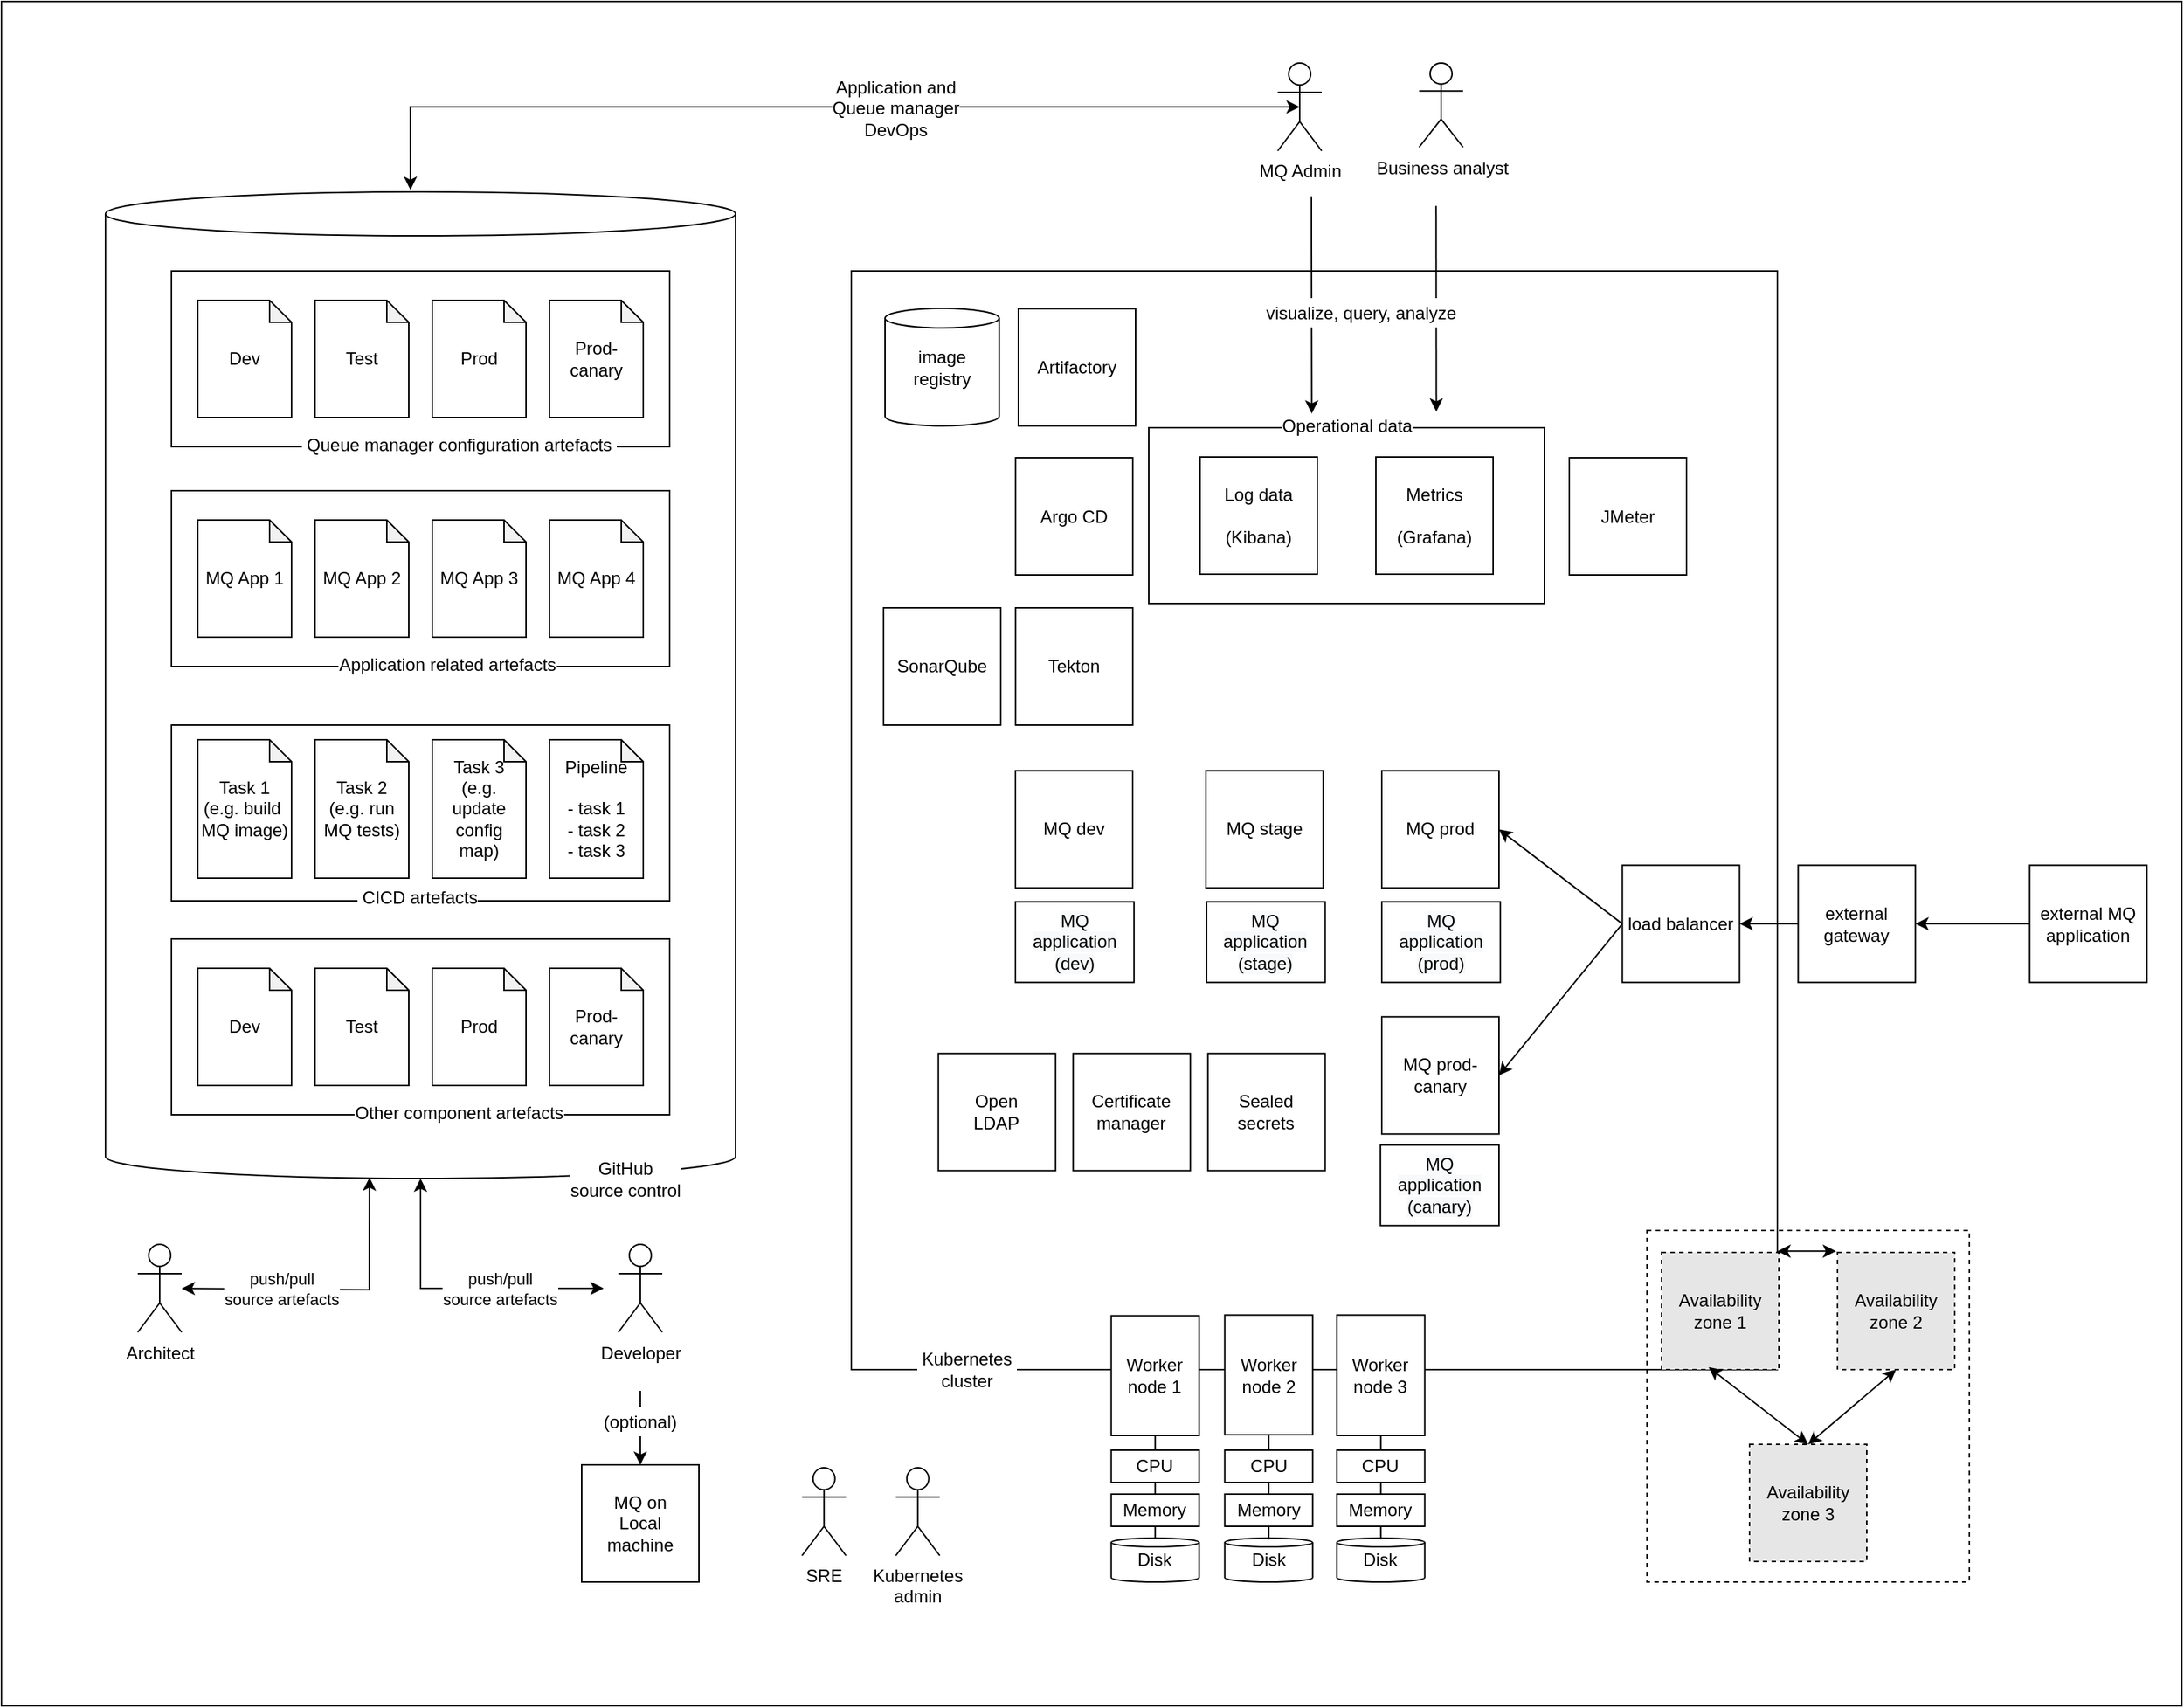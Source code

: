 <mxfile version="15.8.4" type="device"><diagram id="HTIomDBcXX4wsvWM-iuA" name="Page-1"><mxGraphModel dx="2015" dy="1923" grid="1" gridSize="10" guides="1" tooltips="1" connect="1" arrows="1" fold="1" page="1" pageScale="1" pageWidth="827" pageHeight="1169" math="0" shadow="0"><root><mxCell id="0"/><mxCell id="1" parent="0"/><mxCell id="HiGTl3E0zqz_lT2o_m8a-52" value="" style="rounded=0;whiteSpace=wrap;html=1;fontStyle=1;fillColor=none;" parent="1" vertex="1"><mxGeometry x="-310" y="-540" width="1488" height="1163.5" as="geometry"/></mxCell><mxCell id="HiGTl3E0zqz_lT2o_m8a-51" value="" style="rounded=0;whiteSpace=wrap;html=1;labelBackgroundColor=#FFFFFF;fontFamily=Helvetica;fontColor=#000000;align=center;fillColor=none;" parent="1" vertex="1"><mxGeometry x="270" y="-356" width="632" height="750" as="geometry"/></mxCell><mxCell id="HiGTl3E0zqz_lT2o_m8a-53" value="Availability zone 1" style="whiteSpace=wrap;html=1;aspect=fixed;dashed=1;fillColor=#E6E6E6;" parent="1" vertex="1"><mxGeometry x="823" y="314" width="80" height="80" as="geometry"/></mxCell><mxCell id="HiGTl3E0zqz_lT2o_m8a-55" value="" style="shape=cylinder2;whiteSpace=wrap;html=1;boundedLbl=1;backgroundOutline=1;size=15;" parent="1" vertex="1"><mxGeometry x="-239" y="-410" width="430" height="673.5" as="geometry"/></mxCell><mxCell id="HiGTl3E0zqz_lT2o_m8a-56" value="" style="rounded=0;whiteSpace=wrap;html=1;labelBackgroundColor=#FFFFFF;strokeColor=#000000;fillColor=#ffffff;fontStyle=1" parent="1" vertex="1"><mxGeometry x="-194" y="-46" width="340" height="120" as="geometry"/></mxCell><mxCell id="HiGTl3E0zqz_lT2o_m8a-57" value="" style="rounded=0;whiteSpace=wrap;html=1;labelBackgroundColor=#FFFFFF;strokeColor=#000000;fillColor=#ffffff;fontStyle=1" parent="1" vertex="1"><mxGeometry x="-194" y="-206" width="340" height="120" as="geometry"/></mxCell><mxCell id="HiGTl3E0zqz_lT2o_m8a-58" value="" style="rounded=0;whiteSpace=wrap;html=1;labelBackgroundColor=#FFFFFF;strokeColor=#000000;fillColor=#ffffff;fontStyle=1" parent="1" vertex="1"><mxGeometry x="-194" y="-356" width="340" height="120" as="geometry"/></mxCell><mxCell id="HiGTl3E0zqz_lT2o_m8a-59" value="" style="group;fontStyle=1" parent="1" vertex="1" connectable="0"><mxGeometry x="473" y="-260" width="270" height="131" as="geometry"/></mxCell><mxCell id="HiGTl3E0zqz_lT2o_m8a-60" value="" style="rounded=0;whiteSpace=wrap;html=1;" parent="HiGTl3E0zqz_lT2o_m8a-59" vertex="1"><mxGeometry y="11" width="270" height="120" as="geometry"/></mxCell><mxCell id="HiGTl3E0zqz_lT2o_m8a-61" value="Operational data" style="text;html=1;align=center;verticalAlign=middle;whiteSpace=wrap;rounded=0;labelBackgroundColor=#ffffff;" parent="HiGTl3E0zqz_lT2o_m8a-59" vertex="1"><mxGeometry x="12.5" width="245" height="20" as="geometry"/></mxCell><mxCell id="HiGTl3E0zqz_lT2o_m8a-62" value="Log data&lt;br&gt;&lt;br&gt;(Kibana)" style="whiteSpace=wrap;html=1;aspect=fixed;" parent="HiGTl3E0zqz_lT2o_m8a-59" vertex="1"><mxGeometry x="35" y="31" width="80" height="80" as="geometry"/></mxCell><mxCell id="HiGTl3E0zqz_lT2o_m8a-63" value="Metrics&lt;br&gt;&lt;br&gt;(Grafana)" style="whiteSpace=wrap;html=1;aspect=fixed;" parent="HiGTl3E0zqz_lT2o_m8a-59" vertex="1"><mxGeometry x="155" y="31" width="80" height="80" as="geometry"/></mxCell><mxCell id="HiGTl3E0zqz_lT2o_m8a-64" value="" style="group" parent="1" vertex="1" connectable="0"><mxGeometry x="-176" y="-186" width="304" height="110" as="geometry"/></mxCell><mxCell id="HiGTl3E0zqz_lT2o_m8a-65" value="MQ App 1" style="shape=note;whiteSpace=wrap;html=1;backgroundOutline=1;darkOpacity=0.05;size=15;" parent="HiGTl3E0zqz_lT2o_m8a-64" vertex="1"><mxGeometry width="64" height="80" as="geometry"/></mxCell><mxCell id="HiGTl3E0zqz_lT2o_m8a-66" value="Application related artefacts" style="text;html=1;strokeColor=none;fillColor=none;align=center;verticalAlign=middle;whiteSpace=wrap;rounded=0;labelBackgroundColor=#ffffff;" parent="HiGTl3E0zqz_lT2o_m8a-64" vertex="1"><mxGeometry x="91" y="89" width="159" height="20" as="geometry"/></mxCell><mxCell id="HiGTl3E0zqz_lT2o_m8a-67" value="MQ App 2" style="shape=note;whiteSpace=wrap;html=1;backgroundOutline=1;darkOpacity=0.05;size=15;" parent="HiGTl3E0zqz_lT2o_m8a-64" vertex="1"><mxGeometry x="80" width="64" height="80" as="geometry"/></mxCell><mxCell id="HiGTl3E0zqz_lT2o_m8a-68" value="MQ App 3" style="shape=note;whiteSpace=wrap;html=1;backgroundOutline=1;darkOpacity=0.05;size=15;" parent="HiGTl3E0zqz_lT2o_m8a-64" vertex="1"><mxGeometry x="160" width="64" height="80" as="geometry"/></mxCell><mxCell id="HiGTl3E0zqz_lT2o_m8a-69" value="MQ App 4" style="shape=note;whiteSpace=wrap;html=1;backgroundOutline=1;darkOpacity=0.05;size=15;" parent="HiGTl3E0zqz_lT2o_m8a-64" vertex="1"><mxGeometry x="240" width="64" height="80" as="geometry"/></mxCell><mxCell id="HiGTl3E0zqz_lT2o_m8a-70" value="" style="group" parent="1" vertex="1" connectable="0"><mxGeometry x="-176" y="-336" width="304" height="110" as="geometry"/></mxCell><mxCell id="HiGTl3E0zqz_lT2o_m8a-71" value="Dev" style="shape=note;whiteSpace=wrap;html=1;backgroundOutline=1;darkOpacity=0.05;size=15;" parent="HiGTl3E0zqz_lT2o_m8a-70" vertex="1"><mxGeometry width="64" height="80" as="geometry"/></mxCell><mxCell id="HiGTl3E0zqz_lT2o_m8a-72" value="Test" style="shape=note;whiteSpace=wrap;html=1;backgroundOutline=1;darkOpacity=0.05;size=15;" parent="HiGTl3E0zqz_lT2o_m8a-70" vertex="1"><mxGeometry x="80" width="64" height="80" as="geometry"/></mxCell><mxCell id="HiGTl3E0zqz_lT2o_m8a-73" value="Prod" style="shape=note;whiteSpace=wrap;html=1;backgroundOutline=1;darkOpacity=0.05;size=15;" parent="HiGTl3E0zqz_lT2o_m8a-70" vertex="1"><mxGeometry x="160" width="64" height="80" as="geometry"/></mxCell><mxCell id="HiGTl3E0zqz_lT2o_m8a-74" value="Prod-canary" style="shape=note;whiteSpace=wrap;html=1;backgroundOutline=1;darkOpacity=0.05;size=15;" parent="HiGTl3E0zqz_lT2o_m8a-70" vertex="1"><mxGeometry x="240" width="64" height="80" as="geometry"/></mxCell><mxCell id="HiGTl3E0zqz_lT2o_m8a-75" value="&amp;nbsp;Queue manager configuration artefacts&amp;nbsp;" style="text;html=1;strokeColor=none;fillColor=none;align=center;verticalAlign=middle;whiteSpace=wrap;rounded=0;labelBackgroundColor=#ffffff;" parent="HiGTl3E0zqz_lT2o_m8a-70" vertex="1"><mxGeometry x="67" y="89" width="223" height="20" as="geometry"/></mxCell><mxCell id="HiGTl3E0zqz_lT2o_m8a-76" value="MQ dev" style="whiteSpace=wrap;html=1;aspect=fixed;" parent="1" vertex="1"><mxGeometry x="382" y="-14.83" width="80" height="80" as="geometry"/></mxCell><mxCell id="HiGTl3E0zqz_lT2o_m8a-77" value="MQ stage" style="whiteSpace=wrap;html=1;aspect=fixed;" parent="1" vertex="1"><mxGeometry x="512" y="-14.83" width="80" height="80" as="geometry"/></mxCell><mxCell id="HiGTl3E0zqz_lT2o_m8a-78" value="MQ prod" style="whiteSpace=wrap;html=1;aspect=fixed;" parent="1" vertex="1"><mxGeometry x="632" y="-14.83" width="80" height="80" as="geometry"/></mxCell><mxCell id="HiGTl3E0zqz_lT2o_m8a-79" value="MQ prod-canary" style="whiteSpace=wrap;html=1;aspect=fixed;" parent="1" vertex="1"><mxGeometry x="632" y="153.17" width="80" height="80" as="geometry"/></mxCell><mxCell id="HiGTl3E0zqz_lT2o_m8a-80" value="" style="endArrow=classic;html=1;entryX=1;entryY=0.5;entryDx=0;entryDy=0;exitX=0;exitY=0.5;exitDx=0;exitDy=0;rounded=0;" parent="1" source="HiGTl3E0zqz_lT2o_m8a-81" target="HiGTl3E0zqz_lT2o_m8a-78" edge="1"><mxGeometry width="50" height="50" relative="1" as="geometry"><mxPoint x="914" y="88.17" as="sourcePoint"/><mxPoint x="332" y="-21.83" as="targetPoint"/><Array as="points"/></mxGeometry></mxCell><mxCell id="HiGTl3E0zqz_lT2o_m8a-81" value="load balancer" style="whiteSpace=wrap;html=1;aspect=fixed;" parent="1" vertex="1"><mxGeometry x="796.18" y="49.67" width="80" height="80" as="geometry"/></mxCell><mxCell id="HiGTl3E0zqz_lT2o_m8a-82" value="" style="endArrow=classic;html=1;entryX=1;entryY=0.5;entryDx=0;entryDy=0;exitX=0;exitY=0.5;exitDx=0;exitDy=0;rounded=0;" parent="1" source="HiGTl3E0zqz_lT2o_m8a-81" target="HiGTl3E0zqz_lT2o_m8a-79" edge="1"><mxGeometry width="50" height="50" relative="1" as="geometry"><mxPoint x="872" y="148.17" as="sourcePoint"/><mxPoint x="732" y="98.17" as="targetPoint"/><Array as="points"/></mxGeometry></mxCell><mxCell id="HiGTl3E0zqz_lT2o_m8a-83" value="" style="endArrow=classic;html=1;entryX=1;entryY=0.5;entryDx=0;entryDy=0;exitX=0;exitY=0.5;exitDx=0;exitDy=0;" parent="1" source="HiGTl3E0zqz_lT2o_m8a-84" target="HiGTl3E0zqz_lT2o_m8a-81" edge="1"><mxGeometry width="50" height="50" relative="1" as="geometry"><mxPoint x="1042" y="138.17" as="sourcePoint"/><mxPoint x="502" y="-121.83" as="targetPoint"/></mxGeometry></mxCell><mxCell id="HiGTl3E0zqz_lT2o_m8a-84" value="external gateway" style="whiteSpace=wrap;html=1;aspect=fixed;" parent="1" vertex="1"><mxGeometry x="916.18" y="49.67" width="80" height="80" as="geometry"/></mxCell><mxCell id="HiGTl3E0zqz_lT2o_m8a-85" value="" style="endArrow=classic;html=1;entryX=1;entryY=0.5;entryDx=0;entryDy=0;exitX=0;exitY=0.5;exitDx=0;exitDy=0;" parent="1" source="HiGTl3E0zqz_lT2o_m8a-131" target="HiGTl3E0zqz_lT2o_m8a-84" edge="1"><mxGeometry width="50" height="50" relative="1" as="geometry"><mxPoint x="1072" y="138.17" as="sourcePoint"/><mxPoint x="882" y="148.17" as="targetPoint"/><Array as="points"/></mxGeometry></mxCell><mxCell id="HiGTl3E0zqz_lT2o_m8a-86" value="Developer" style="shape=umlActor;verticalLabelPosition=bottom;verticalAlign=top;html=1;outlineConnect=0;" parent="1" vertex="1"><mxGeometry x="111" y="308.5" width="30" height="60" as="geometry"/></mxCell><mxCell id="HiGTl3E0zqz_lT2o_m8a-88" value="" style="endArrow=classic;startArrow=classic;html=1;rounded=0;" parent="1" target="HiGTl3E0zqz_lT2o_m8a-55" edge="1"><mxGeometry width="50" height="50" relative="1" as="geometry"><mxPoint x="101" y="338.5" as="sourcePoint"/><mxPoint x="211" y="238.5" as="targetPoint"/><Array as="points"><mxPoint x="-24" y="338.5"/></Array></mxGeometry></mxCell><mxCell id="HiGTl3E0zqz_lT2o_m8a-89" value="push/pull &lt;br&gt;source artefacts" style="edgeLabel;html=1;align=center;verticalAlign=middle;resizable=0;points=[];" parent="HiGTl3E0zqz_lT2o_m8a-88" vertex="1" connectable="0"><mxGeometry x="-0.417" y="1" relative="1" as="geometry"><mxPoint x="-12.5" y="-1" as="offset"/></mxGeometry></mxCell><mxCell id="HiGTl3E0zqz_lT2o_m8a-93" value="MQ Admin" style="shape=umlActor;verticalLabelPosition=bottom;verticalAlign=top;html=1;outlineConnect=0;" parent="1" vertex="1"><mxGeometry x="561" y="-498" width="30" height="60" as="geometry"/></mxCell><mxCell id="HiGTl3E0zqz_lT2o_m8a-95" value="Kubernetes cluster" style="text;html=1;strokeColor=none;fillColor=none;align=center;verticalAlign=middle;whiteSpace=wrap;rounded=0;labelBackgroundColor=#FFFFFF;" parent="1" vertex="1"><mxGeometry x="314" y="384" width="70" height="20" as="geometry"/></mxCell><mxCell id="HiGTl3E0zqz_lT2o_m8a-96" style="edgeStyle=none;rounded=0;orthogonalLoop=1;jettySize=auto;html=1;exitX=0.5;exitY=0;exitDx=0;exitDy=0;dashed=1;" parent="1" edge="1"><mxGeometry relative="1" as="geometry"><mxPoint x="633" y="-277" as="sourcePoint"/><mxPoint x="633" y="-277" as="targetPoint"/></mxGeometry></mxCell><mxCell id="HiGTl3E0zqz_lT2o_m8a-97" style="edgeStyle=none;rounded=0;orthogonalLoop=1;jettySize=auto;html=1;exitX=1;exitY=0.5;exitDx=0;exitDy=0;dashed=1;" parent="1" source="HiGTl3E0zqz_lT2o_m8a-95" target="HiGTl3E0zqz_lT2o_m8a-95" edge="1"><mxGeometry relative="1" as="geometry"/></mxCell><mxCell id="HiGTl3E0zqz_lT2o_m8a-98" value="" style="group" parent="1" vertex="1" connectable="0"><mxGeometry x="-176" y="112.5" width="304" height="130" as="geometry"/></mxCell><mxCell id="HiGTl3E0zqz_lT2o_m8a-99" value="Task 1&lt;br&gt;(e.g. build&amp;nbsp; MQ image)" style="shape=note;whiteSpace=wrap;html=1;backgroundOutline=1;darkOpacity=0.05;size=15;" parent="HiGTl3E0zqz_lT2o_m8a-98" vertex="1"><mxGeometry y="-148.5" width="64" height="94.545" as="geometry"/></mxCell><mxCell id="HiGTl3E0zqz_lT2o_m8a-100" value="&amp;nbsp;CICD artefacts" style="text;html=1;strokeColor=none;fillColor=none;align=center;verticalAlign=middle;whiteSpace=wrap;rounded=0;labelBackgroundColor=#ffffff;" parent="HiGTl3E0zqz_lT2o_m8a-98" vertex="1"><mxGeometry x="90" y="-52.136" width="120" height="23.636" as="geometry"/></mxCell><mxCell id="HiGTl3E0zqz_lT2o_m8a-101" value="Task 2&lt;br&gt;(e.g. run MQ tests)" style="shape=note;whiteSpace=wrap;html=1;backgroundOutline=1;darkOpacity=0.05;size=15;" parent="HiGTl3E0zqz_lT2o_m8a-98" vertex="1"><mxGeometry x="80" y="-148.5" width="64" height="94.545" as="geometry"/></mxCell><mxCell id="HiGTl3E0zqz_lT2o_m8a-102" value="Task 3&lt;br&gt;(e.g. update config map)" style="shape=note;whiteSpace=wrap;html=1;backgroundOutline=1;darkOpacity=0.05;size=15;" parent="HiGTl3E0zqz_lT2o_m8a-98" vertex="1"><mxGeometry x="160" y="-148.5" width="64" height="94.545" as="geometry"/></mxCell><mxCell id="HiGTl3E0zqz_lT2o_m8a-103" value="Pipeline&lt;br&gt;&lt;br&gt;- task 1&lt;br&gt;- task 2&lt;br&gt;- task 3" style="shape=note;whiteSpace=wrap;html=1;backgroundOutline=1;darkOpacity=0.05;size=15;" parent="HiGTl3E0zqz_lT2o_m8a-98" vertex="1"><mxGeometry x="240" y="-148.5" width="64" height="94.545" as="geometry"/></mxCell><mxCell id="HiGTl3E0zqz_lT2o_m8a-109" value="Business analyst" style="shape=umlActor;verticalLabelPosition=bottom;verticalAlign=top;html=1;outlineConnect=0;" parent="1" vertex="1"><mxGeometry x="657.5" y="-498" width="30" height="57.5" as="geometry"/></mxCell><mxCell id="HiGTl3E0zqz_lT2o_m8a-110" value="Architect" style="shape=umlActor;verticalLabelPosition=bottom;verticalAlign=top;html=1;outlineConnect=0;" parent="1" vertex="1"><mxGeometry x="-217" y="308.5" width="30" height="60" as="geometry"/></mxCell><mxCell id="HiGTl3E0zqz_lT2o_m8a-111" value="" style="endArrow=classic;html=1;fontSize=22;entryX=0.403;entryY=0.068;entryDx=0;entryDy=0;rounded=0;entryPerimeter=0;" parent="1" target="HiGTl3E0zqz_lT2o_m8a-61" edge="1"><mxGeometry width="50" height="50" relative="1" as="geometry"><mxPoint x="584" y="-407" as="sourcePoint"/><mxPoint x="633" y="-327" as="targetPoint"/><Array as="points"><mxPoint x="584" y="-376"/></Array></mxGeometry></mxCell><mxCell id="HiGTl3E0zqz_lT2o_m8a-112" value="" style="endArrow=classic;html=1;fontSize=22;entryX=0.75;entryY=0;entryDx=0;entryDy=0;rounded=0;exitX=0.658;exitY=0.12;exitDx=0;exitDy=0;exitPerimeter=0;" parent="1" source="HiGTl3E0zqz_lT2o_m8a-52" target="HiGTl3E0zqz_lT2o_m8a-61" edge="1"><mxGeometry width="50" height="50" relative="1" as="geometry"><mxPoint x="673" y="-416" as="sourcePoint"/><mxPoint x="712.99" y="-225.37" as="targetPoint"/><Array as="points"/></mxGeometry></mxCell><mxCell id="HiGTl3E0zqz_lT2o_m8a-113" value="visualize, query, analyze" style="text;html=1;strokeColor=none;align=center;verticalAlign=middle;whiteSpace=wrap;rounded=0;labelBackgroundColor=#ffffff;fontSize=12;fillColor=#ffffff;" parent="1" vertex="1"><mxGeometry x="537.5" y="-337.5" width="160" height="20" as="geometry"/></mxCell><mxCell id="HiGTl3E0zqz_lT2o_m8a-114" value="" style="endArrow=classic;startArrow=classic;html=1;rounded=0;exitX=0.419;exitY=0.999;exitDx=0;exitDy=0;exitPerimeter=0;" parent="1" source="HiGTl3E0zqz_lT2o_m8a-55" target="HiGTl3E0zqz_lT2o_m8a-110" edge="1"><mxGeometry width="50" height="50" relative="1" as="geometry"><mxPoint x="-59" y="268.5" as="sourcePoint"/><mxPoint x="-13.57" y="276.075" as="targetPoint"/><Array as="points"><mxPoint x="-59" y="339.5"/></Array></mxGeometry></mxCell><mxCell id="HiGTl3E0zqz_lT2o_m8a-115" value="push/pull &lt;br&gt;source artefacts" style="edgeLabel;html=1;align=center;verticalAlign=middle;resizable=0;points=[];" parent="HiGTl3E0zqz_lT2o_m8a-114" vertex="1" connectable="0"><mxGeometry x="-0.417" y="1" relative="1" as="geometry"><mxPoint x="-61.04" y="16.85" as="offset"/></mxGeometry></mxCell><mxCell id="HiGTl3E0zqz_lT2o_m8a-116" value="Application and &lt;br&gt;Queue manager &lt;br&gt;DevOps" style="endArrow=classic;startArrow=classic;html=1;fontSize=12;exitX=0.484;exitY=-0.002;exitDx=0;exitDy=0;exitPerimeter=0;rounded=0;entryX=0.5;entryY=0.5;entryDx=0;entryDy=0;entryPerimeter=0;" parent="1" source="HiGTl3E0zqz_lT2o_m8a-55" target="HiGTl3E0zqz_lT2o_m8a-93" edge="1"><mxGeometry x="0.169" width="50" height="50" relative="1" as="geometry"><mxPoint x="343" y="-231" as="sourcePoint"/><mxPoint x="543" y="-416" as="targetPoint"/><Array as="points"><mxPoint x="-31" y="-468"/></Array><mxPoint y="1" as="offset"/></mxGeometry></mxCell><mxCell id="HiGTl3E0zqz_lT2o_m8a-117" value="GitHub&lt;br&gt;source control" style="text;html=1;strokeColor=none;fillColor=none;align=center;verticalAlign=middle;whiteSpace=wrap;rounded=0;labelBackgroundColor=#ffffff;fontSize=12;" parent="1" vertex="1"><mxGeometry x="51" y="253.5" width="130" height="20" as="geometry"/></mxCell><mxCell id="HiGTl3E0zqz_lT2o_m8a-118" value="MQ on&lt;br&gt;Local&lt;br&gt;machine" style="whiteSpace=wrap;html=1;aspect=fixed;" parent="1" vertex="1"><mxGeometry x="86" y="459" width="80" height="80" as="geometry"/></mxCell><mxCell id="HiGTl3E0zqz_lT2o_m8a-119" value="" style="endArrow=classic;html=1;fontSize=12;entryX=0.5;entryY=0;entryDx=0;entryDy=0;" parent="1" source="HiGTl3E0zqz_lT2o_m8a-160" target="HiGTl3E0zqz_lT2o_m8a-118" edge="1"><mxGeometry width="50" height="50" relative="1" as="geometry"><mxPoint x="126" y="408.5" as="sourcePoint"/><mxPoint x="491" y="508.5" as="targetPoint"/></mxGeometry></mxCell><mxCell id="HiGTl3E0zqz_lT2o_m8a-120" value="Availability zone 3" style="whiteSpace=wrap;html=1;aspect=fixed;fillColor=#E6E6E6;dashed=1;" parent="1" vertex="1"><mxGeometry x="883" y="445" width="80" height="80" as="geometry"/></mxCell><mxCell id="HiGTl3E0zqz_lT2o_m8a-121" value="Availability zone 2" style="whiteSpace=wrap;html=1;aspect=fixed;fillColor=#E6E6E6;dashed=1;" parent="1" vertex="1"><mxGeometry x="943" y="314" width="80" height="80" as="geometry"/></mxCell><mxCell id="HiGTl3E0zqz_lT2o_m8a-122" value="" style="endArrow=classic;startArrow=classic;html=1;entryX=0.5;entryY=0;entryDx=0;entryDy=0;exitX=0.401;exitY=0.979;exitDx=0;exitDy=0;exitPerimeter=0;" parent="1" source="HiGTl3E0zqz_lT2o_m8a-53" target="HiGTl3E0zqz_lT2o_m8a-120" edge="1"><mxGeometry width="50" height="50" relative="1" as="geometry"><mxPoint x="803" y="439" as="sourcePoint"/><mxPoint x="853" y="389" as="targetPoint"/></mxGeometry></mxCell><mxCell id="HiGTl3E0zqz_lT2o_m8a-123" value="" style="endArrow=classic;startArrow=classic;html=1;entryX=0.5;entryY=0;entryDx=0;entryDy=0;exitX=0.5;exitY=1;exitDx=0;exitDy=0;" parent="1" source="HiGTl3E0zqz_lT2o_m8a-121" target="HiGTl3E0zqz_lT2o_m8a-120" edge="1"><mxGeometry width="50" height="50" relative="1" as="geometry"><mxPoint x="869.424" y="404" as="sourcePoint"/><mxPoint x="913" y="455" as="targetPoint"/></mxGeometry></mxCell><mxCell id="HiGTl3E0zqz_lT2o_m8a-124" value="" style="endArrow=classic;startArrow=classic;html=1;entryX=1;entryY=0.5;entryDx=0;entryDy=0;exitX=0;exitY=0.5;exitDx=0;exitDy=0;" parent="1" edge="1"><mxGeometry width="50" height="50" relative="1" as="geometry"><mxPoint x="942" y="313.17" as="sourcePoint"/><mxPoint x="902" y="313.17" as="targetPoint"/></mxGeometry></mxCell><mxCell id="HiGTl3E0zqz_lT2o_m8a-125" value="" style="rounded=0;whiteSpace=wrap;html=1;labelBackgroundColor=none;fillColor=none;dashed=1;" parent="1" vertex="1"><mxGeometry x="813" y="299" width="220" height="240" as="geometry"/></mxCell><mxCell id="HiGTl3E0zqz_lT2o_m8a-127" value="Argo CD" style="whiteSpace=wrap;html=1;aspect=fixed;" parent="1" vertex="1"><mxGeometry x="382.1" y="-228.5" width="80" height="80" as="geometry"/></mxCell><mxCell id="HiGTl3E0zqz_lT2o_m8a-130" value="Tekton" style="whiteSpace=wrap;html=1;aspect=fixed;" parent="1" vertex="1"><mxGeometry x="382.1" y="-126" width="80" height="80" as="geometry"/></mxCell><mxCell id="HiGTl3E0zqz_lT2o_m8a-131" value="external MQ application" style="whiteSpace=wrap;html=1;aspect=fixed;" parent="1" vertex="1"><mxGeometry x="1074.18" y="49.67" width="80" height="80" as="geometry"/></mxCell><mxCell id="HiGTl3E0zqz_lT2o_m8a-132" value="&lt;span style=&quot;font-family: helvetica; background-color: rgb(248, 249, 250);&quot;&gt;MQ application&lt;/span&gt;&lt;br style=&quot;font-family: helvetica; background-color: rgb(248, 249, 250);&quot;&gt;&lt;span style=&quot;font-family: helvetica; background-color: rgb(248, 249, 250);&quot;&gt;(dev)&lt;/span&gt;" style="rounded=0;whiteSpace=wrap;html=1;labelBackgroundColor=#ffffff;fillColor=#ffffff;fontFamily=Verdana;fontColor=#000000;align=center;" parent="1" vertex="1"><mxGeometry x="382" y="74.67" width="80.9" height="55" as="geometry"/></mxCell><mxCell id="HiGTl3E0zqz_lT2o_m8a-133" value="&lt;span style=&quot;font-family: &amp;#34;helvetica&amp;#34; ; background-color: rgb(248 , 249 , 250)&quot;&gt;MQ application&lt;/span&gt;&lt;br style=&quot;font-family: &amp;#34;helvetica&amp;#34; ; background-color: rgb(248 , 249 , 250)&quot;&gt;&lt;span style=&quot;font-family: &amp;#34;helvetica&amp;#34; ; background-color: rgb(248 , 249 , 250)&quot;&gt;(stage)&lt;/span&gt;" style="rounded=0;whiteSpace=wrap;html=1;labelBackgroundColor=#ffffff;fillColor=#ffffff;fontFamily=Verdana;fontColor=#000000;align=center;" parent="1" vertex="1"><mxGeometry x="512.45" y="74.67" width="80.9" height="55" as="geometry"/></mxCell><mxCell id="HiGTl3E0zqz_lT2o_m8a-134" value="&lt;span style=&quot;font-family: &amp;#34;helvetica&amp;#34; ; background-color: rgb(248 , 249 , 250)&quot;&gt;MQ application&lt;/span&gt;&lt;br style=&quot;font-family: &amp;#34;helvetica&amp;#34; ; background-color: rgb(248 , 249 , 250)&quot;&gt;&lt;span style=&quot;font-family: &amp;#34;helvetica&amp;#34; ; background-color: rgb(248 , 249 , 250)&quot;&gt;(prod)&lt;/span&gt;" style="rounded=0;whiteSpace=wrap;html=1;labelBackgroundColor=#ffffff;fillColor=#ffffff;fontFamily=Verdana;fontColor=#000000;align=center;" parent="1" vertex="1"><mxGeometry x="632" y="74.67" width="80.9" height="55" as="geometry"/></mxCell><mxCell id="HiGTl3E0zqz_lT2o_m8a-154" value="&lt;span style=&quot;font-family: &amp;#34;helvetica&amp;#34; ; background-color: rgb(248 , 249 , 250)&quot;&gt;MQ application&lt;/span&gt;&lt;br style=&quot;font-family: &amp;#34;helvetica&amp;#34; ; background-color: rgb(248 , 249 , 250)&quot;&gt;&lt;span style=&quot;font-family: &amp;#34;helvetica&amp;#34; ; background-color: rgb(248 , 249 , 250)&quot;&gt;(canary)&lt;/span&gt;" style="rounded=0;whiteSpace=wrap;html=1;labelBackgroundColor=#ffffff;fillColor=#ffffff;fontFamily=Verdana;fontColor=#000000;align=center;" parent="1" vertex="1"><mxGeometry x="631.1" y="240.67" width="80.9" height="55" as="geometry"/></mxCell><mxCell id="HiGTl3E0zqz_lT2o_m8a-156" value="image&lt;br&gt;registry" style="shape=cylinder2;whiteSpace=wrap;html=1;boundedLbl=1;backgroundOutline=1;size=6.676;labelBackgroundColor=#FFFFFF;fillColor=#ffffff;fontFamily=Helvetica;fontColor=#000000;align=center;" parent="1" vertex="1"><mxGeometry x="293" y="-330.5" width="77.9" height="80.25" as="geometry"/></mxCell><mxCell id="HiGTl3E0zqz_lT2o_m8a-159" value="Artifactory" style="whiteSpace=wrap;html=1;aspect=fixed;" parent="1" vertex="1"><mxGeometry x="384.0" y="-330.25" width="80" height="80" as="geometry"/></mxCell><mxCell id="HiGTl3E0zqz_lT2o_m8a-160" value="(optional)" style="text;html=1;strokeColor=none;fillColor=none;align=center;verticalAlign=middle;whiteSpace=wrap;rounded=0;labelBackgroundColor=#ffffff;fontSize=12;" parent="1" vertex="1"><mxGeometry x="106" y="419.5" width="40" height="20" as="geometry"/></mxCell><mxCell id="HiGTl3E0zqz_lT2o_m8a-161" value="" style="endArrow=none;html=1;fontSize=12;entryX=0.5;entryY=0;entryDx=0;entryDy=0;endFill=0;" parent="1" target="HiGTl3E0zqz_lT2o_m8a-160" edge="1"><mxGeometry width="50" height="50" relative="1" as="geometry"><mxPoint x="126" y="408.5" as="sourcePoint"/><mxPoint x="126" y="478.5" as="targetPoint"/></mxGeometry></mxCell><mxCell id="_wYUE7RhoxJYYBNYXi9N-1" value="SonarQube" style="whiteSpace=wrap;html=1;aspect=fixed;" parent="1" vertex="1"><mxGeometry x="291.95" y="-126" width="80" height="80" as="geometry"/></mxCell><mxCell id="_wYUE7RhoxJYYBNYXi9N-3" value="Certificate manager" style="whiteSpace=wrap;html=1;aspect=fixed;" parent="1" vertex="1"><mxGeometry x="421.35" y="178.17" width="80" height="80" as="geometry"/></mxCell><mxCell id="_wYUE7RhoxJYYBNYXi9N-4" value="Sealed secrets" style="whiteSpace=wrap;html=1;aspect=fixed;" parent="1" vertex="1"><mxGeometry x="513.35" y="178.17" width="80" height="80" as="geometry"/></mxCell><mxCell id="_wYUE7RhoxJYYBNYXi9N-5" value="Open &lt;br&gt;LDAP" style="whiteSpace=wrap;html=1;aspect=fixed;" parent="1" vertex="1"><mxGeometry x="329.35" y="178.17" width="80" height="80" as="geometry"/></mxCell><mxCell id="byRvU-h78QcaglRmWcB6-1" value="Kubernetes&lt;br&gt;admin" style="shape=umlActor;verticalLabelPosition=bottom;verticalAlign=top;html=1;outlineConnect=0;" parent="1" vertex="1"><mxGeometry x="300.35" y="461" width="30" height="60" as="geometry"/></mxCell><mxCell id="byRvU-h78QcaglRmWcB6-3" value="SRE" style="shape=umlActor;verticalLabelPosition=bottom;verticalAlign=top;html=1;outlineConnect=0;" parent="1" vertex="1"><mxGeometry x="236.35" y="461" width="30" height="60" as="geometry"/></mxCell><mxCell id="byRvU-h78QcaglRmWcB6-6" value="" style="rounded=0;whiteSpace=wrap;html=1;labelBackgroundColor=#FFFFFF;strokeColor=#000000;fillColor=#ffffff;fontStyle=1" parent="1" vertex="1"><mxGeometry x="-194" y="100" width="340" height="120" as="geometry"/></mxCell><mxCell id="byRvU-h78QcaglRmWcB6-7" value="" style="group" parent="1" vertex="1" connectable="0"><mxGeometry x="-176" y="120" width="304" height="110" as="geometry"/></mxCell><mxCell id="byRvU-h78QcaglRmWcB6-8" value="Dev" style="shape=note;whiteSpace=wrap;html=1;backgroundOutline=1;darkOpacity=0.05;size=15;" parent="byRvU-h78QcaglRmWcB6-7" vertex="1"><mxGeometry width="64" height="80" as="geometry"/></mxCell><mxCell id="byRvU-h78QcaglRmWcB6-9" value="Test" style="shape=note;whiteSpace=wrap;html=1;backgroundOutline=1;darkOpacity=0.05;size=15;" parent="byRvU-h78QcaglRmWcB6-7" vertex="1"><mxGeometry x="80" width="64" height="80" as="geometry"/></mxCell><mxCell id="byRvU-h78QcaglRmWcB6-10" value="Prod" style="shape=note;whiteSpace=wrap;html=1;backgroundOutline=1;darkOpacity=0.05;size=15;" parent="byRvU-h78QcaglRmWcB6-7" vertex="1"><mxGeometry x="160" width="64" height="80" as="geometry"/></mxCell><mxCell id="byRvU-h78QcaglRmWcB6-11" value="Prod-canary" style="shape=note;whiteSpace=wrap;html=1;backgroundOutline=1;darkOpacity=0.05;size=15;" parent="byRvU-h78QcaglRmWcB6-7" vertex="1"><mxGeometry x="240" width="64" height="80" as="geometry"/></mxCell><mxCell id="byRvU-h78QcaglRmWcB6-12" value="Other component artefacts" style="text;html=1;strokeColor=none;fillColor=none;align=center;verticalAlign=middle;whiteSpace=wrap;rounded=0;labelBackgroundColor=#ffffff;" parent="byRvU-h78QcaglRmWcB6-7" vertex="1"><mxGeometry x="67" y="89" width="223" height="20" as="geometry"/></mxCell><mxCell id="TzVFeZ9nGen33LH0eWWG-18" value="" style="group" vertex="1" connectable="0" parent="1"><mxGeometry x="447.35" y="356.75" width="214" height="182.25" as="geometry"/></mxCell><mxCell id="HiGTl3E0zqz_lT2o_m8a-146" value="Disk" style="shape=cylinder2;whiteSpace=wrap;html=1;boundedLbl=1;backgroundOutline=1;size=3;labelBackgroundColor=#FFFFFF;strokeColor=#000000;fillColor=#ffffff;" parent="TzVFeZ9nGen33LH0eWWG-18" vertex="1"><mxGeometry y="152.25" width="60" height="30" as="geometry"/></mxCell><mxCell id="TzVFeZ9nGen33LH0eWWG-14" style="edgeStyle=orthogonalEdgeStyle;rounded=0;orthogonalLoop=1;jettySize=auto;html=1;endArrow=none;endFill=0;" edge="1" parent="TzVFeZ9nGen33LH0eWWG-18" source="TzVFeZ9nGen33LH0eWWG-2" target="HiGTl3E0zqz_lT2o_m8a-146"><mxGeometry relative="1" as="geometry"/></mxCell><mxCell id="TzVFeZ9nGen33LH0eWWG-2" value="Worker node 1" style="rounded=0;whiteSpace=wrap;html=1;" vertex="1" parent="TzVFeZ9nGen33LH0eWWG-18"><mxGeometry y="0.5" width="60" height="81.75" as="geometry"/></mxCell><mxCell id="TzVFeZ9nGen33LH0eWWG-3" value="Worker node 2" style="rounded=0;whiteSpace=wrap;html=1;" vertex="1" parent="TzVFeZ9nGen33LH0eWWG-18"><mxGeometry x="77.5" width="60" height="81.75" as="geometry"/></mxCell><mxCell id="TzVFeZ9nGen33LH0eWWG-4" value="Worker node 3" style="rounded=0;whiteSpace=wrap;html=1;" vertex="1" parent="TzVFeZ9nGen33LH0eWWG-18"><mxGeometry x="154" width="60" height="82.25" as="geometry"/></mxCell><mxCell id="TzVFeZ9nGen33LH0eWWG-5" value="CPU" style="rounded=0;whiteSpace=wrap;html=1;" vertex="1" parent="TzVFeZ9nGen33LH0eWWG-18"><mxGeometry y="92.25" width="60" height="22" as="geometry"/></mxCell><mxCell id="TzVFeZ9nGen33LH0eWWG-6" value="Memory" style="rounded=0;whiteSpace=wrap;html=1;" vertex="1" parent="TzVFeZ9nGen33LH0eWWG-18"><mxGeometry y="122.25" width="60" height="22" as="geometry"/></mxCell><mxCell id="TzVFeZ9nGen33LH0eWWG-7" value="Disk" style="shape=cylinder2;whiteSpace=wrap;html=1;boundedLbl=1;backgroundOutline=1;size=3;labelBackgroundColor=#FFFFFF;strokeColor=#000000;fillColor=#ffffff;" vertex="1" parent="TzVFeZ9nGen33LH0eWWG-18"><mxGeometry x="77.5" y="152.25" width="60" height="30" as="geometry"/></mxCell><mxCell id="TzVFeZ9nGen33LH0eWWG-15" style="edgeStyle=orthogonalEdgeStyle;rounded=0;orthogonalLoop=1;jettySize=auto;html=1;entryX=0.5;entryY=0.033;entryDx=0;entryDy=0;entryPerimeter=0;endArrow=none;endFill=0;" edge="1" parent="TzVFeZ9nGen33LH0eWWG-18" source="TzVFeZ9nGen33LH0eWWG-3" target="TzVFeZ9nGen33LH0eWWG-7"><mxGeometry relative="1" as="geometry"/></mxCell><mxCell id="TzVFeZ9nGen33LH0eWWG-8" value="Memory" style="rounded=0;whiteSpace=wrap;html=1;" vertex="1" parent="TzVFeZ9nGen33LH0eWWG-18"><mxGeometry x="77.5" y="122.25" width="60" height="22" as="geometry"/></mxCell><mxCell id="TzVFeZ9nGen33LH0eWWG-9" value="CPU" style="rounded=0;whiteSpace=wrap;html=1;" vertex="1" parent="TzVFeZ9nGen33LH0eWWG-18"><mxGeometry x="77.5" y="92.25" width="60" height="22" as="geometry"/></mxCell><mxCell id="TzVFeZ9nGen33LH0eWWG-10" value="Disk" style="shape=cylinder2;whiteSpace=wrap;html=1;boundedLbl=1;backgroundOutline=1;size=3;labelBackgroundColor=#FFFFFF;strokeColor=#000000;fillColor=#ffffff;" vertex="1" parent="TzVFeZ9nGen33LH0eWWG-18"><mxGeometry x="154" y="152.25" width="60" height="30" as="geometry"/></mxCell><mxCell id="TzVFeZ9nGen33LH0eWWG-17" style="edgeStyle=orthogonalEdgeStyle;rounded=0;orthogonalLoop=1;jettySize=auto;html=1;entryX=0.5;entryY=0.033;entryDx=0;entryDy=0;entryPerimeter=0;endArrow=none;endFill=0;" edge="1" parent="TzVFeZ9nGen33LH0eWWG-18" source="TzVFeZ9nGen33LH0eWWG-4" target="TzVFeZ9nGen33LH0eWWG-10"><mxGeometry relative="1" as="geometry"/></mxCell><mxCell id="TzVFeZ9nGen33LH0eWWG-11" value="Memory" style="rounded=0;whiteSpace=wrap;html=1;" vertex="1" parent="TzVFeZ9nGen33LH0eWWG-18"><mxGeometry x="154" y="122.25" width="60" height="22" as="geometry"/></mxCell><mxCell id="TzVFeZ9nGen33LH0eWWG-12" value="CPU" style="rounded=0;whiteSpace=wrap;html=1;" vertex="1" parent="TzVFeZ9nGen33LH0eWWG-18"><mxGeometry x="154" y="92.25" width="60" height="22" as="geometry"/></mxCell><mxCell id="TzVFeZ9nGen33LH0eWWG-19" value="JMeter" style="whiteSpace=wrap;html=1;aspect=fixed;" vertex="1" parent="1"><mxGeometry x="760" y="-228.5" width="80" height="80" as="geometry"/></mxCell></root></mxGraphModel></diagram></mxfile>